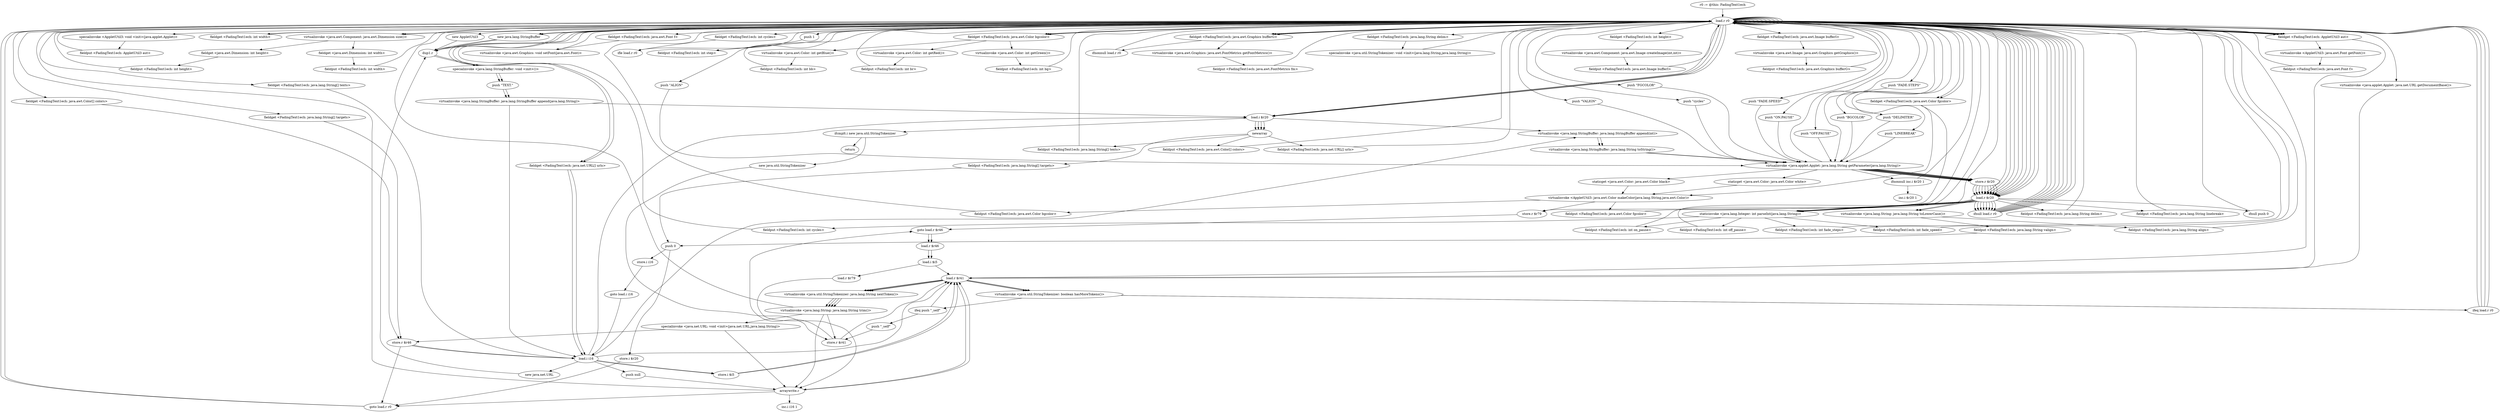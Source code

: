 digraph "" {
    "r0 := @this: FadingText1ech"
    "load.r r0"
    "r0 := @this: FadingText1ech"->"load.r r0";
    "new AppletUtil3"
    "load.r r0"->"new AppletUtil3";
    "dup1.r"
    "new AppletUtil3"->"dup1.r";
    "dup1.r"->"load.r r0";
    "specialinvoke <AppletUtil3: void <init>(java.applet.Applet)>"
    "load.r r0"->"specialinvoke <AppletUtil3: void <init>(java.applet.Applet)>";
    "fieldput <FadingText1ech: AppletUtil3 aut>"
    "specialinvoke <AppletUtil3: void <init>(java.applet.Applet)>"->"fieldput <FadingText1ech: AppletUtil3 aut>";
    "fieldput <FadingText1ech: AppletUtil3 aut>"->"load.r r0";
    "load.r r0"->"load.r r0";
    "virtualinvoke <java.awt.Component: java.awt.Dimension size()>"
    "load.r r0"->"virtualinvoke <java.awt.Component: java.awt.Dimension size()>";
    "fieldget <java.awt.Dimension: int width>"
    "virtualinvoke <java.awt.Component: java.awt.Dimension size()>"->"fieldget <java.awt.Dimension: int width>";
    "fieldput <FadingText1ech: int width>"
    "fieldget <java.awt.Dimension: int width>"->"fieldput <FadingText1ech: int width>";
    "fieldput <FadingText1ech: int width>"->"load.r r0";
    "load.r r0"->"load.r r0";
    "load.r r0"->"virtualinvoke <java.awt.Component: java.awt.Dimension size()>";
    "fieldget <java.awt.Dimension: int height>"
    "virtualinvoke <java.awt.Component: java.awt.Dimension size()>"->"fieldget <java.awt.Dimension: int height>";
    "fieldput <FadingText1ech: int height>"
    "fieldget <java.awt.Dimension: int height>"->"fieldput <FadingText1ech: int height>";
    "fieldput <FadingText1ech: int height>"->"load.r r0";
    "load.r r0"->"load.r r0";
    "fieldget <FadingText1ech: AppletUtil3 aut>"
    "load.r r0"->"fieldget <FadingText1ech: AppletUtil3 aut>";
    "fieldget <FadingText1ech: AppletUtil3 aut>"->"load.r r0";
    "push \"BGCOLOR\""
    "load.r r0"->"push \"BGCOLOR\"";
    "virtualinvoke <java.applet.Applet: java.lang.String getParameter(java.lang.String)>"
    "push \"BGCOLOR\""->"virtualinvoke <java.applet.Applet: java.lang.String getParameter(java.lang.String)>";
    "staticget <java.awt.Color: java.awt.Color white>"
    "virtualinvoke <java.applet.Applet: java.lang.String getParameter(java.lang.String)>"->"staticget <java.awt.Color: java.awt.Color white>";
    "virtualinvoke <AppletUtil3: java.awt.Color makeColor(java.lang.String,java.awt.Color)>"
    "staticget <java.awt.Color: java.awt.Color white>"->"virtualinvoke <AppletUtil3: java.awt.Color makeColor(java.lang.String,java.awt.Color)>";
    "fieldput <FadingText1ech: java.awt.Color bgcolor>"
    "virtualinvoke <AppletUtil3: java.awt.Color makeColor(java.lang.String,java.awt.Color)>"->"fieldput <FadingText1ech: java.awt.Color bgcolor>";
    "fieldput <FadingText1ech: java.awt.Color bgcolor>"->"load.r r0";
    "load.r r0"->"load.r r0";
    "fieldget <FadingText1ech: java.awt.Color bgcolor>"
    "load.r r0"->"fieldget <FadingText1ech: java.awt.Color bgcolor>";
    "virtualinvoke <java.awt.Color: int getRed()>"
    "fieldget <FadingText1ech: java.awt.Color bgcolor>"->"virtualinvoke <java.awt.Color: int getRed()>";
    "fieldput <FadingText1ech: int br>"
    "virtualinvoke <java.awt.Color: int getRed()>"->"fieldput <FadingText1ech: int br>";
    "fieldput <FadingText1ech: int br>"->"load.r r0";
    "load.r r0"->"load.r r0";
    "load.r r0"->"fieldget <FadingText1ech: java.awt.Color bgcolor>";
    "virtualinvoke <java.awt.Color: int getGreen()>"
    "fieldget <FadingText1ech: java.awt.Color bgcolor>"->"virtualinvoke <java.awt.Color: int getGreen()>";
    "fieldput <FadingText1ech: int bg>"
    "virtualinvoke <java.awt.Color: int getGreen()>"->"fieldput <FadingText1ech: int bg>";
    "fieldput <FadingText1ech: int bg>"->"load.r r0";
    "load.r r0"->"load.r r0";
    "load.r r0"->"fieldget <FadingText1ech: java.awt.Color bgcolor>";
    "virtualinvoke <java.awt.Color: int getBlue()>"
    "fieldget <FadingText1ech: java.awt.Color bgcolor>"->"virtualinvoke <java.awt.Color: int getBlue()>";
    "fieldput <FadingText1ech: int bb>"
    "virtualinvoke <java.awt.Color: int getBlue()>"->"fieldput <FadingText1ech: int bb>";
    "fieldput <FadingText1ech: int bb>"->"load.r r0";
    "load.r r0"->"load.r r0";
    "load.r r0"->"fieldget <FadingText1ech: AppletUtil3 aut>";
    "fieldget <FadingText1ech: AppletUtil3 aut>"->"load.r r0";
    "push \"FGCOLOR\""
    "load.r r0"->"push \"FGCOLOR\"";
    "push \"FGCOLOR\""->"virtualinvoke <java.applet.Applet: java.lang.String getParameter(java.lang.String)>";
    "staticget <java.awt.Color: java.awt.Color black>"
    "virtualinvoke <java.applet.Applet: java.lang.String getParameter(java.lang.String)>"->"staticget <java.awt.Color: java.awt.Color black>";
    "staticget <java.awt.Color: java.awt.Color black>"->"virtualinvoke <AppletUtil3: java.awt.Color makeColor(java.lang.String,java.awt.Color)>";
    "fieldput <FadingText1ech: java.awt.Color fgcolor>"
    "virtualinvoke <AppletUtil3: java.awt.Color makeColor(java.lang.String,java.awt.Color)>"->"fieldput <FadingText1ech: java.awt.Color fgcolor>";
    "fieldput <FadingText1ech: java.awt.Color fgcolor>"->"load.r r0";
    "load.r r0"->"load.r r0";
    "load.r r0"->"fieldget <FadingText1ech: AppletUtil3 aut>";
    "virtualinvoke <AppletUtil3: java.awt.Font getFont()>"
    "fieldget <FadingText1ech: AppletUtil3 aut>"->"virtualinvoke <AppletUtil3: java.awt.Font getFont()>";
    "fieldput <FadingText1ech: java.awt.Font f>"
    "virtualinvoke <AppletUtil3: java.awt.Font getFont()>"->"fieldput <FadingText1ech: java.awt.Font f>";
    "fieldput <FadingText1ech: java.awt.Font f>"->"load.r r0";
    "fieldget <FadingText1ech: java.awt.Graphics bufferG>"
    "load.r r0"->"fieldget <FadingText1ech: java.awt.Graphics bufferG>";
    "ifnonnull load.r r0"
    "fieldget <FadingText1ech: java.awt.Graphics bufferG>"->"ifnonnull load.r r0";
    "ifnonnull load.r r0"->"load.r r0";
    "load.r r0"->"load.r r0";
    "load.r r0"->"load.r r0";
    "fieldget <FadingText1ech: int width>"
    "load.r r0"->"fieldget <FadingText1ech: int width>";
    "fieldget <FadingText1ech: int width>"->"load.r r0";
    "fieldget <FadingText1ech: int height>"
    "load.r r0"->"fieldget <FadingText1ech: int height>";
    "virtualinvoke <java.awt.Component: java.awt.Image createImage(int,int)>"
    "fieldget <FadingText1ech: int height>"->"virtualinvoke <java.awt.Component: java.awt.Image createImage(int,int)>";
    "fieldput <FadingText1ech: java.awt.Image bufferI>"
    "virtualinvoke <java.awt.Component: java.awt.Image createImage(int,int)>"->"fieldput <FadingText1ech: java.awt.Image bufferI>";
    "fieldput <FadingText1ech: java.awt.Image bufferI>"->"load.r r0";
    "load.r r0"->"load.r r0";
    "fieldget <FadingText1ech: java.awt.Image bufferI>"
    "load.r r0"->"fieldget <FadingText1ech: java.awt.Image bufferI>";
    "virtualinvoke <java.awt.Image: java.awt.Graphics getGraphics()>"
    "fieldget <FadingText1ech: java.awt.Image bufferI>"->"virtualinvoke <java.awt.Image: java.awt.Graphics getGraphics()>";
    "fieldput <FadingText1ech: java.awt.Graphics bufferG>"
    "virtualinvoke <java.awt.Image: java.awt.Graphics getGraphics()>"->"fieldput <FadingText1ech: java.awt.Graphics bufferG>";
    "fieldput <FadingText1ech: java.awt.Graphics bufferG>"->"load.r r0";
    "load.r r0"->"fieldget <FadingText1ech: java.awt.Graphics bufferG>";
    "fieldget <FadingText1ech: java.awt.Graphics bufferG>"->"load.r r0";
    "fieldget <FadingText1ech: java.awt.Font f>"
    "load.r r0"->"fieldget <FadingText1ech: java.awt.Font f>";
    "virtualinvoke <java.awt.Graphics: void setFont(java.awt.Font)>"
    "fieldget <FadingText1ech: java.awt.Font f>"->"virtualinvoke <java.awt.Graphics: void setFont(java.awt.Font)>";
    "virtualinvoke <java.awt.Graphics: void setFont(java.awt.Font)>"->"load.r r0";
    "load.r r0"->"load.r r0";
    "load.r r0"->"fieldget <FadingText1ech: java.awt.Graphics bufferG>";
    "virtualinvoke <java.awt.Graphics: java.awt.FontMetrics getFontMetrics()>"
    "fieldget <FadingText1ech: java.awt.Graphics bufferG>"->"virtualinvoke <java.awt.Graphics: java.awt.FontMetrics getFontMetrics()>";
    "fieldput <FadingText1ech: java.awt.FontMetrics fm>"
    "virtualinvoke <java.awt.Graphics: java.awt.FontMetrics getFontMetrics()>"->"fieldput <FadingText1ech: java.awt.FontMetrics fm>";
    "fieldput <FadingText1ech: java.awt.FontMetrics fm>"->"load.r r0";
    "push \"cycles\""
    "load.r r0"->"push \"cycles\"";
    "push \"cycles\""->"virtualinvoke <java.applet.Applet: java.lang.String getParameter(java.lang.String)>";
    "store.r $r20"
    "virtualinvoke <java.applet.Applet: java.lang.String getParameter(java.lang.String)>"->"store.r $r20";
    "load.r $r20"
    "store.r $r20"->"load.r $r20";
    "ifnull load.r r0"
    "load.r $r20"->"ifnull load.r r0";
    "ifnull load.r r0"->"load.r r0";
    "load.r r0"->"load.r $r20";
    "staticinvoke <java.lang.Integer: int parseInt(java.lang.String)>"
    "load.r $r20"->"staticinvoke <java.lang.Integer: int parseInt(java.lang.String)>";
    "fieldput <FadingText1ech: int cycles>"
    "staticinvoke <java.lang.Integer: int parseInt(java.lang.String)>"->"fieldput <FadingText1ech: int cycles>";
    "fieldput <FadingText1ech: int cycles>"->"load.r r0";
    "fieldget <FadingText1ech: int cycles>"
    "load.r r0"->"fieldget <FadingText1ech: int cycles>";
    "ifle load.r r0"
    "fieldget <FadingText1ech: int cycles>"->"ifle load.r r0";
    "ifle load.r r0"->"load.r r0";
    "push 1"
    "load.r r0"->"push 1";
    "fieldput <FadingText1ech: int step>"
    "push 1"->"fieldput <FadingText1ech: int step>";
    "fieldput <FadingText1ech: int step>"->"load.r r0";
    "push \"ON.PAUSE\""
    "load.r r0"->"push \"ON.PAUSE\"";
    "push \"ON.PAUSE\""->"virtualinvoke <java.applet.Applet: java.lang.String getParameter(java.lang.String)>";
    "virtualinvoke <java.applet.Applet: java.lang.String getParameter(java.lang.String)>"->"store.r $r20";
    "store.r $r20"->"load.r $r20";
    "load.r $r20"->"ifnull load.r r0";
    "ifnull load.r r0"->"load.r r0";
    "load.r r0"->"load.r $r20";
    "load.r $r20"->"staticinvoke <java.lang.Integer: int parseInt(java.lang.String)>";
    "fieldput <FadingText1ech: int on_pause>"
    "staticinvoke <java.lang.Integer: int parseInt(java.lang.String)>"->"fieldput <FadingText1ech: int on_pause>";
    "fieldput <FadingText1ech: int on_pause>"->"load.r r0";
    "push \"OFF.PAUSE\""
    "load.r r0"->"push \"OFF.PAUSE\"";
    "push \"OFF.PAUSE\""->"virtualinvoke <java.applet.Applet: java.lang.String getParameter(java.lang.String)>";
    "virtualinvoke <java.applet.Applet: java.lang.String getParameter(java.lang.String)>"->"store.r $r20";
    "store.r $r20"->"load.r $r20";
    "load.r $r20"->"ifnull load.r r0";
    "ifnull load.r r0"->"load.r r0";
    "load.r r0"->"load.r $r20";
    "load.r $r20"->"staticinvoke <java.lang.Integer: int parseInt(java.lang.String)>";
    "fieldput <FadingText1ech: int off_pause>"
    "staticinvoke <java.lang.Integer: int parseInt(java.lang.String)>"->"fieldput <FadingText1ech: int off_pause>";
    "fieldput <FadingText1ech: int off_pause>"->"load.r r0";
    "push \"FADE.STEPS\""
    "load.r r0"->"push \"FADE.STEPS\"";
    "push \"FADE.STEPS\""->"virtualinvoke <java.applet.Applet: java.lang.String getParameter(java.lang.String)>";
    "virtualinvoke <java.applet.Applet: java.lang.String getParameter(java.lang.String)>"->"store.r $r20";
    "store.r $r20"->"load.r $r20";
    "load.r $r20"->"ifnull load.r r0";
    "ifnull load.r r0"->"load.r r0";
    "load.r r0"->"load.r $r20";
    "load.r $r20"->"staticinvoke <java.lang.Integer: int parseInt(java.lang.String)>";
    "fieldput <FadingText1ech: int fade_steps>"
    "staticinvoke <java.lang.Integer: int parseInt(java.lang.String)>"->"fieldput <FadingText1ech: int fade_steps>";
    "fieldput <FadingText1ech: int fade_steps>"->"load.r r0";
    "push \"FADE.SPEED\""
    "load.r r0"->"push \"FADE.SPEED\"";
    "push \"FADE.SPEED\""->"virtualinvoke <java.applet.Applet: java.lang.String getParameter(java.lang.String)>";
    "virtualinvoke <java.applet.Applet: java.lang.String getParameter(java.lang.String)>"->"store.r $r20";
    "store.r $r20"->"load.r $r20";
    "load.r $r20"->"ifnull load.r r0";
    "ifnull load.r r0"->"load.r r0";
    "load.r r0"->"load.r $r20";
    "load.r $r20"->"staticinvoke <java.lang.Integer: int parseInt(java.lang.String)>";
    "fieldput <FadingText1ech: int fade_speed>"
    "staticinvoke <java.lang.Integer: int parseInt(java.lang.String)>"->"fieldput <FadingText1ech: int fade_speed>";
    "fieldput <FadingText1ech: int fade_speed>"->"load.r r0";
    "push \"DELIMITER\""
    "load.r r0"->"push \"DELIMITER\"";
    "push \"DELIMITER\""->"virtualinvoke <java.applet.Applet: java.lang.String getParameter(java.lang.String)>";
    "virtualinvoke <java.applet.Applet: java.lang.String getParameter(java.lang.String)>"->"store.r $r20";
    "store.r $r20"->"load.r $r20";
    "load.r $r20"->"ifnull load.r r0";
    "ifnull load.r r0"->"load.r r0";
    "load.r r0"->"load.r $r20";
    "fieldput <FadingText1ech: java.lang.String delim>"
    "load.r $r20"->"fieldput <FadingText1ech: java.lang.String delim>";
    "fieldput <FadingText1ech: java.lang.String delim>"->"load.r r0";
    "push \"LINEBREAK\""
    "load.r r0"->"push \"LINEBREAK\"";
    "push \"LINEBREAK\""->"virtualinvoke <java.applet.Applet: java.lang.String getParameter(java.lang.String)>";
    "virtualinvoke <java.applet.Applet: java.lang.String getParameter(java.lang.String)>"->"store.r $r20";
    "store.r $r20"->"load.r $r20";
    "load.r $r20"->"ifnull load.r r0";
    "ifnull load.r r0"->"load.r r0";
    "load.r r0"->"load.r $r20";
    "fieldput <FadingText1ech: java.lang.String linebreak>"
    "load.r $r20"->"fieldput <FadingText1ech: java.lang.String linebreak>";
    "fieldput <FadingText1ech: java.lang.String linebreak>"->"load.r r0";
    "push \"ALIGN\""
    "load.r r0"->"push \"ALIGN\"";
    "push \"ALIGN\""->"virtualinvoke <java.applet.Applet: java.lang.String getParameter(java.lang.String)>";
    "virtualinvoke <java.applet.Applet: java.lang.String getParameter(java.lang.String)>"->"store.r $r20";
    "store.r $r20"->"load.r $r20";
    "load.r $r20"->"ifnull load.r r0";
    "ifnull load.r r0"->"load.r r0";
    "load.r r0"->"load.r $r20";
    "virtualinvoke <java.lang.String: java.lang.String toLowerCase()>"
    "load.r $r20"->"virtualinvoke <java.lang.String: java.lang.String toLowerCase()>";
    "fieldput <FadingText1ech: java.lang.String align>"
    "virtualinvoke <java.lang.String: java.lang.String toLowerCase()>"->"fieldput <FadingText1ech: java.lang.String align>";
    "fieldput <FadingText1ech: java.lang.String align>"->"load.r r0";
    "push \"VALIGN\""
    "load.r r0"->"push \"VALIGN\"";
    "push \"VALIGN\""->"virtualinvoke <java.applet.Applet: java.lang.String getParameter(java.lang.String)>";
    "virtualinvoke <java.applet.Applet: java.lang.String getParameter(java.lang.String)>"->"store.r $r20";
    "store.r $r20"->"load.r $r20";
    "ifnull push 0"
    "load.r $r20"->"ifnull push 0";
    "ifnull push 0"->"load.r r0";
    "load.r r0"->"load.r $r20";
    "load.r $r20"->"virtualinvoke <java.lang.String: java.lang.String toLowerCase()>";
    "fieldput <FadingText1ech: java.lang.String valign>"
    "virtualinvoke <java.lang.String: java.lang.String toLowerCase()>"->"fieldput <FadingText1ech: java.lang.String valign>";
    "push 0"
    "fieldput <FadingText1ech: java.lang.String valign>"->"push 0";
    "store.i $r20"
    "push 0"->"store.i $r20";
    "goto load.r r0"
    "store.i $r20"->"goto load.r r0";
    "goto load.r r0"->"load.r r0";
    "new java.lang.StringBuffer"
    "load.r r0"->"new java.lang.StringBuffer";
    "new java.lang.StringBuffer"->"dup1.r";
    "specialinvoke <java.lang.StringBuffer: void <init>()>"
    "dup1.r"->"specialinvoke <java.lang.StringBuffer: void <init>()>";
    "push \"TEXT.\""
    "specialinvoke <java.lang.StringBuffer: void <init>()>"->"push \"TEXT.\"";
    "virtualinvoke <java.lang.StringBuffer: java.lang.StringBuffer append(java.lang.String)>"
    "push \"TEXT.\""->"virtualinvoke <java.lang.StringBuffer: java.lang.StringBuffer append(java.lang.String)>";
    "load.i $r20"
    "virtualinvoke <java.lang.StringBuffer: java.lang.StringBuffer append(java.lang.String)>"->"load.i $r20";
    "virtualinvoke <java.lang.StringBuffer: java.lang.StringBuffer append(int)>"
    "load.i $r20"->"virtualinvoke <java.lang.StringBuffer: java.lang.StringBuffer append(int)>";
    "virtualinvoke <java.lang.StringBuffer: java.lang.String toString()>"
    "virtualinvoke <java.lang.StringBuffer: java.lang.StringBuffer append(int)>"->"virtualinvoke <java.lang.StringBuffer: java.lang.String toString()>";
    "virtualinvoke <java.lang.StringBuffer: java.lang.String toString()>"->"virtualinvoke <java.applet.Applet: java.lang.String getParameter(java.lang.String)>";
    "ifnonnull inc.i $r20 1"
    "virtualinvoke <java.applet.Applet: java.lang.String getParameter(java.lang.String)>"->"ifnonnull inc.i $r20 1";
    "ifnonnull inc.i $r20 1"->"load.r r0";
    "load.r r0"->"load.i $r20";
    "newarray"
    "load.i $r20"->"newarray";
    "fieldput <FadingText1ech: java.lang.String[] texts>"
    "newarray"->"fieldput <FadingText1ech: java.lang.String[] texts>";
    "fieldput <FadingText1ech: java.lang.String[] texts>"->"load.r r0";
    "load.r r0"->"load.i $r20";
    "load.i $r20"->"newarray";
    "fieldput <FadingText1ech: java.awt.Color[] colors>"
    "newarray"->"fieldput <FadingText1ech: java.awt.Color[] colors>";
    "fieldput <FadingText1ech: java.awt.Color[] colors>"->"load.r r0";
    "load.r r0"->"load.i $r20";
    "load.i $r20"->"newarray";
    "fieldput <FadingText1ech: java.net.URL[] urls>"
    "newarray"->"fieldput <FadingText1ech: java.net.URL[] urls>";
    "fieldput <FadingText1ech: java.net.URL[] urls>"->"load.r r0";
    "load.r r0"->"load.i $r20";
    "load.i $r20"->"newarray";
    "fieldput <FadingText1ech: java.lang.String[] targets>"
    "newarray"->"fieldput <FadingText1ech: java.lang.String[] targets>";
    "fieldput <FadingText1ech: java.lang.String[] targets>"->"push 0";
    "store.i i16"
    "push 0"->"store.i i16";
    "goto load.i i16"
    "store.i i16"->"goto load.i i16";
    "load.i i16"
    "goto load.i i16"->"load.i i16";
    "load.i i16"->"load.i $r20";
    "ifcmplt.i new java.util.StringTokenizer"
    "load.i $r20"->"ifcmplt.i new java.util.StringTokenizer";
    "return"
    "ifcmplt.i new java.util.StringTokenizer"->"return";
    "new java.util.StringTokenizer"
    "ifcmplt.i new java.util.StringTokenizer"->"new java.util.StringTokenizer";
    "store.r $r41"
    "new java.util.StringTokenizer"->"store.r $r41";
    "load.r $r41"
    "store.r $r41"->"load.r $r41";
    "load.r $r41"->"load.r r0";
    "load.r r0"->"new java.lang.StringBuffer";
    "new java.lang.StringBuffer"->"dup1.r";
    "dup1.r"->"specialinvoke <java.lang.StringBuffer: void <init>()>";
    "specialinvoke <java.lang.StringBuffer: void <init>()>"->"push \"TEXT.\"";
    "push \"TEXT.\""->"virtualinvoke <java.lang.StringBuffer: java.lang.StringBuffer append(java.lang.String)>";
    "virtualinvoke <java.lang.StringBuffer: java.lang.StringBuffer append(java.lang.String)>"->"load.i i16";
    "load.i i16"->"virtualinvoke <java.lang.StringBuffer: java.lang.StringBuffer append(int)>";
    "virtualinvoke <java.lang.StringBuffer: java.lang.StringBuffer append(int)>"->"virtualinvoke <java.lang.StringBuffer: java.lang.String toString()>";
    "virtualinvoke <java.lang.StringBuffer: java.lang.String toString()>"->"virtualinvoke <java.applet.Applet: java.lang.String getParameter(java.lang.String)>";
    "virtualinvoke <java.applet.Applet: java.lang.String getParameter(java.lang.String)>"->"load.r r0";
    "fieldget <FadingText1ech: java.lang.String delim>"
    "load.r r0"->"fieldget <FadingText1ech: java.lang.String delim>";
    "specialinvoke <java.util.StringTokenizer: void <init>(java.lang.String,java.lang.String)>"
    "fieldget <FadingText1ech: java.lang.String delim>"->"specialinvoke <java.util.StringTokenizer: void <init>(java.lang.String,java.lang.String)>";
    "specialinvoke <java.util.StringTokenizer: void <init>(java.lang.String,java.lang.String)>"->"load.r r0";
    "fieldget <FadingText1ech: java.lang.String[] texts>"
    "load.r r0"->"fieldget <FadingText1ech: java.lang.String[] texts>";
    "fieldget <FadingText1ech: java.lang.String[] texts>"->"load.i i16";
    "load.i i16"->"load.r $r41";
    "virtualinvoke <java.util.StringTokenizer: java.lang.String nextToken()>"
    "load.r $r41"->"virtualinvoke <java.util.StringTokenizer: java.lang.String nextToken()>";
    "virtualinvoke <java.lang.String: java.lang.String trim()>"
    "virtualinvoke <java.util.StringTokenizer: java.lang.String nextToken()>"->"virtualinvoke <java.lang.String: java.lang.String trim()>";
    "arraywrite.r"
    "virtualinvoke <java.lang.String: java.lang.String trim()>"->"arraywrite.r";
    "arraywrite.r"->"load.r r0";
    "fieldget <FadingText1ech: java.awt.Color[] colors>"
    "load.r r0"->"fieldget <FadingText1ech: java.awt.Color[] colors>";
    "store.r $r46"
    "fieldget <FadingText1ech: java.awt.Color[] colors>"->"store.r $r46";
    "store.r $r46"->"load.i i16";
    "store.i $i5"
    "load.i i16"->"store.i $i5";
    "store.i $i5"->"load.r $r41";
    "virtualinvoke <java.util.StringTokenizer: boolean hasMoreTokens()>"
    "load.r $r41"->"virtualinvoke <java.util.StringTokenizer: boolean hasMoreTokens()>";
    "ifeq load.r r0"
    "virtualinvoke <java.util.StringTokenizer: boolean hasMoreTokens()>"->"ifeq load.r r0";
    "ifeq load.r r0"->"load.r r0";
    "load.r r0"->"fieldget <FadingText1ech: AppletUtil3 aut>";
    "fieldget <FadingText1ech: AppletUtil3 aut>"->"load.r $r41";
    "load.r $r41"->"virtualinvoke <java.util.StringTokenizer: java.lang.String nextToken()>";
    "virtualinvoke <java.util.StringTokenizer: java.lang.String nextToken()>"->"virtualinvoke <java.lang.String: java.lang.String trim()>";
    "virtualinvoke <java.lang.String: java.lang.String trim()>"->"load.r r0";
    "fieldget <FadingText1ech: java.awt.Color fgcolor>"
    "load.r r0"->"fieldget <FadingText1ech: java.awt.Color fgcolor>";
    "fieldget <FadingText1ech: java.awt.Color fgcolor>"->"virtualinvoke <AppletUtil3: java.awt.Color makeColor(java.lang.String,java.awt.Color)>";
    "store.r $r79"
    "virtualinvoke <AppletUtil3: java.awt.Color makeColor(java.lang.String,java.awt.Color)>"->"store.r $r79";
    "goto load.r $r46"
    "store.r $r79"->"goto load.r $r46";
    "load.r $r46"
    "goto load.r $r46"->"load.r $r46";
    "load.i $i5"
    "load.r $r46"->"load.i $i5";
    "load.r $r79"
    "load.i $i5"->"load.r $r79";
    "load.r $r79"->"arraywrite.r";
    "arraywrite.r"->"load.r $r41";
    "load.r $r41"->"virtualinvoke <java.util.StringTokenizer: boolean hasMoreTokens()>";
    "virtualinvoke <java.util.StringTokenizer: boolean hasMoreTokens()>"->"ifeq load.r r0";
    "ifeq load.r r0"->"load.r r0";
    "fieldget <FadingText1ech: java.net.URL[] urls>"
    "load.r r0"->"fieldget <FadingText1ech: java.net.URL[] urls>";
    "fieldget <FadingText1ech: java.net.URL[] urls>"->"load.i i16";
    "new java.net.URL"
    "load.i i16"->"new java.net.URL";
    "new java.net.URL"->"dup1.r";
    "dup1.r"->"load.r r0";
    "virtualinvoke <java.applet.Applet: java.net.URL getDocumentBase()>"
    "load.r r0"->"virtualinvoke <java.applet.Applet: java.net.URL getDocumentBase()>";
    "virtualinvoke <java.applet.Applet: java.net.URL getDocumentBase()>"->"load.r $r41";
    "load.r $r41"->"virtualinvoke <java.util.StringTokenizer: java.lang.String nextToken()>";
    "virtualinvoke <java.util.StringTokenizer: java.lang.String nextToken()>"->"virtualinvoke <java.lang.String: java.lang.String trim()>";
    "specialinvoke <java.net.URL: void <init>(java.net.URL,java.lang.String)>"
    "virtualinvoke <java.lang.String: java.lang.String trim()>"->"specialinvoke <java.net.URL: void <init>(java.net.URL,java.lang.String)>";
    "specialinvoke <java.net.URL: void <init>(java.net.URL,java.lang.String)>"->"arraywrite.r";
    "arraywrite.r"->"goto load.r r0";
    "goto load.r r0"->"load.r r0";
    "fieldget <FadingText1ech: java.lang.String[] targets>"
    "load.r r0"->"fieldget <FadingText1ech: java.lang.String[] targets>";
    "fieldget <FadingText1ech: java.lang.String[] targets>"->"store.r $r46";
    "store.r $r46"->"load.i i16";
    "load.i i16"->"store.i $i5";
    "store.i $i5"->"load.r $r41";
    "load.r $r41"->"virtualinvoke <java.util.StringTokenizer: boolean hasMoreTokens()>";
    "ifeq push \"_self\""
    "virtualinvoke <java.util.StringTokenizer: boolean hasMoreTokens()>"->"ifeq push \"_self\"";
    "ifeq push \"_self\""->"load.r $r41";
    "load.r $r41"->"virtualinvoke <java.util.StringTokenizer: java.lang.String nextToken()>";
    "virtualinvoke <java.util.StringTokenizer: java.lang.String nextToken()>"->"virtualinvoke <java.lang.String: java.lang.String trim()>";
    "virtualinvoke <java.lang.String: java.lang.String trim()>"->"store.r $r41";
    "store.r $r41"->"goto load.r $r46";
    "goto load.r $r46"->"load.r $r46";
    "load.r $r46"->"load.i $i5";
    "load.i $i5"->"load.r $r41";
    "load.r $r41"->"arraywrite.r";
    "inc.i i16 1"
    "arraywrite.r"->"inc.i i16 1";
    "push \"_self\""
    "ifeq push \"_self\""->"push \"_self\"";
    "push \"_self\""->"store.r $r41";
    "specialinvoke <java.net.URL: void <init>(java.net.URL,java.lang.String)>"->"store.r $r46";
    "store.r $r46"->"goto load.r r0";
    "ifeq load.r r0"->"load.r r0";
    "load.r r0"->"fieldget <FadingText1ech: java.net.URL[] urls>";
    "fieldget <FadingText1ech: java.net.URL[] urls>"->"load.i i16";
    "push null"
    "load.i i16"->"push null";
    "push null"->"arraywrite.r";
    "ifeq load.r r0"->"load.r r0";
    "load.r r0"->"fieldget <FadingText1ech: java.awt.Color fgcolor>";
    "fieldget <FadingText1ech: java.awt.Color fgcolor>"->"store.r $r79";
    "inc.i $r20 1"
    "ifnonnull inc.i $r20 1"->"inc.i $r20 1";
}
